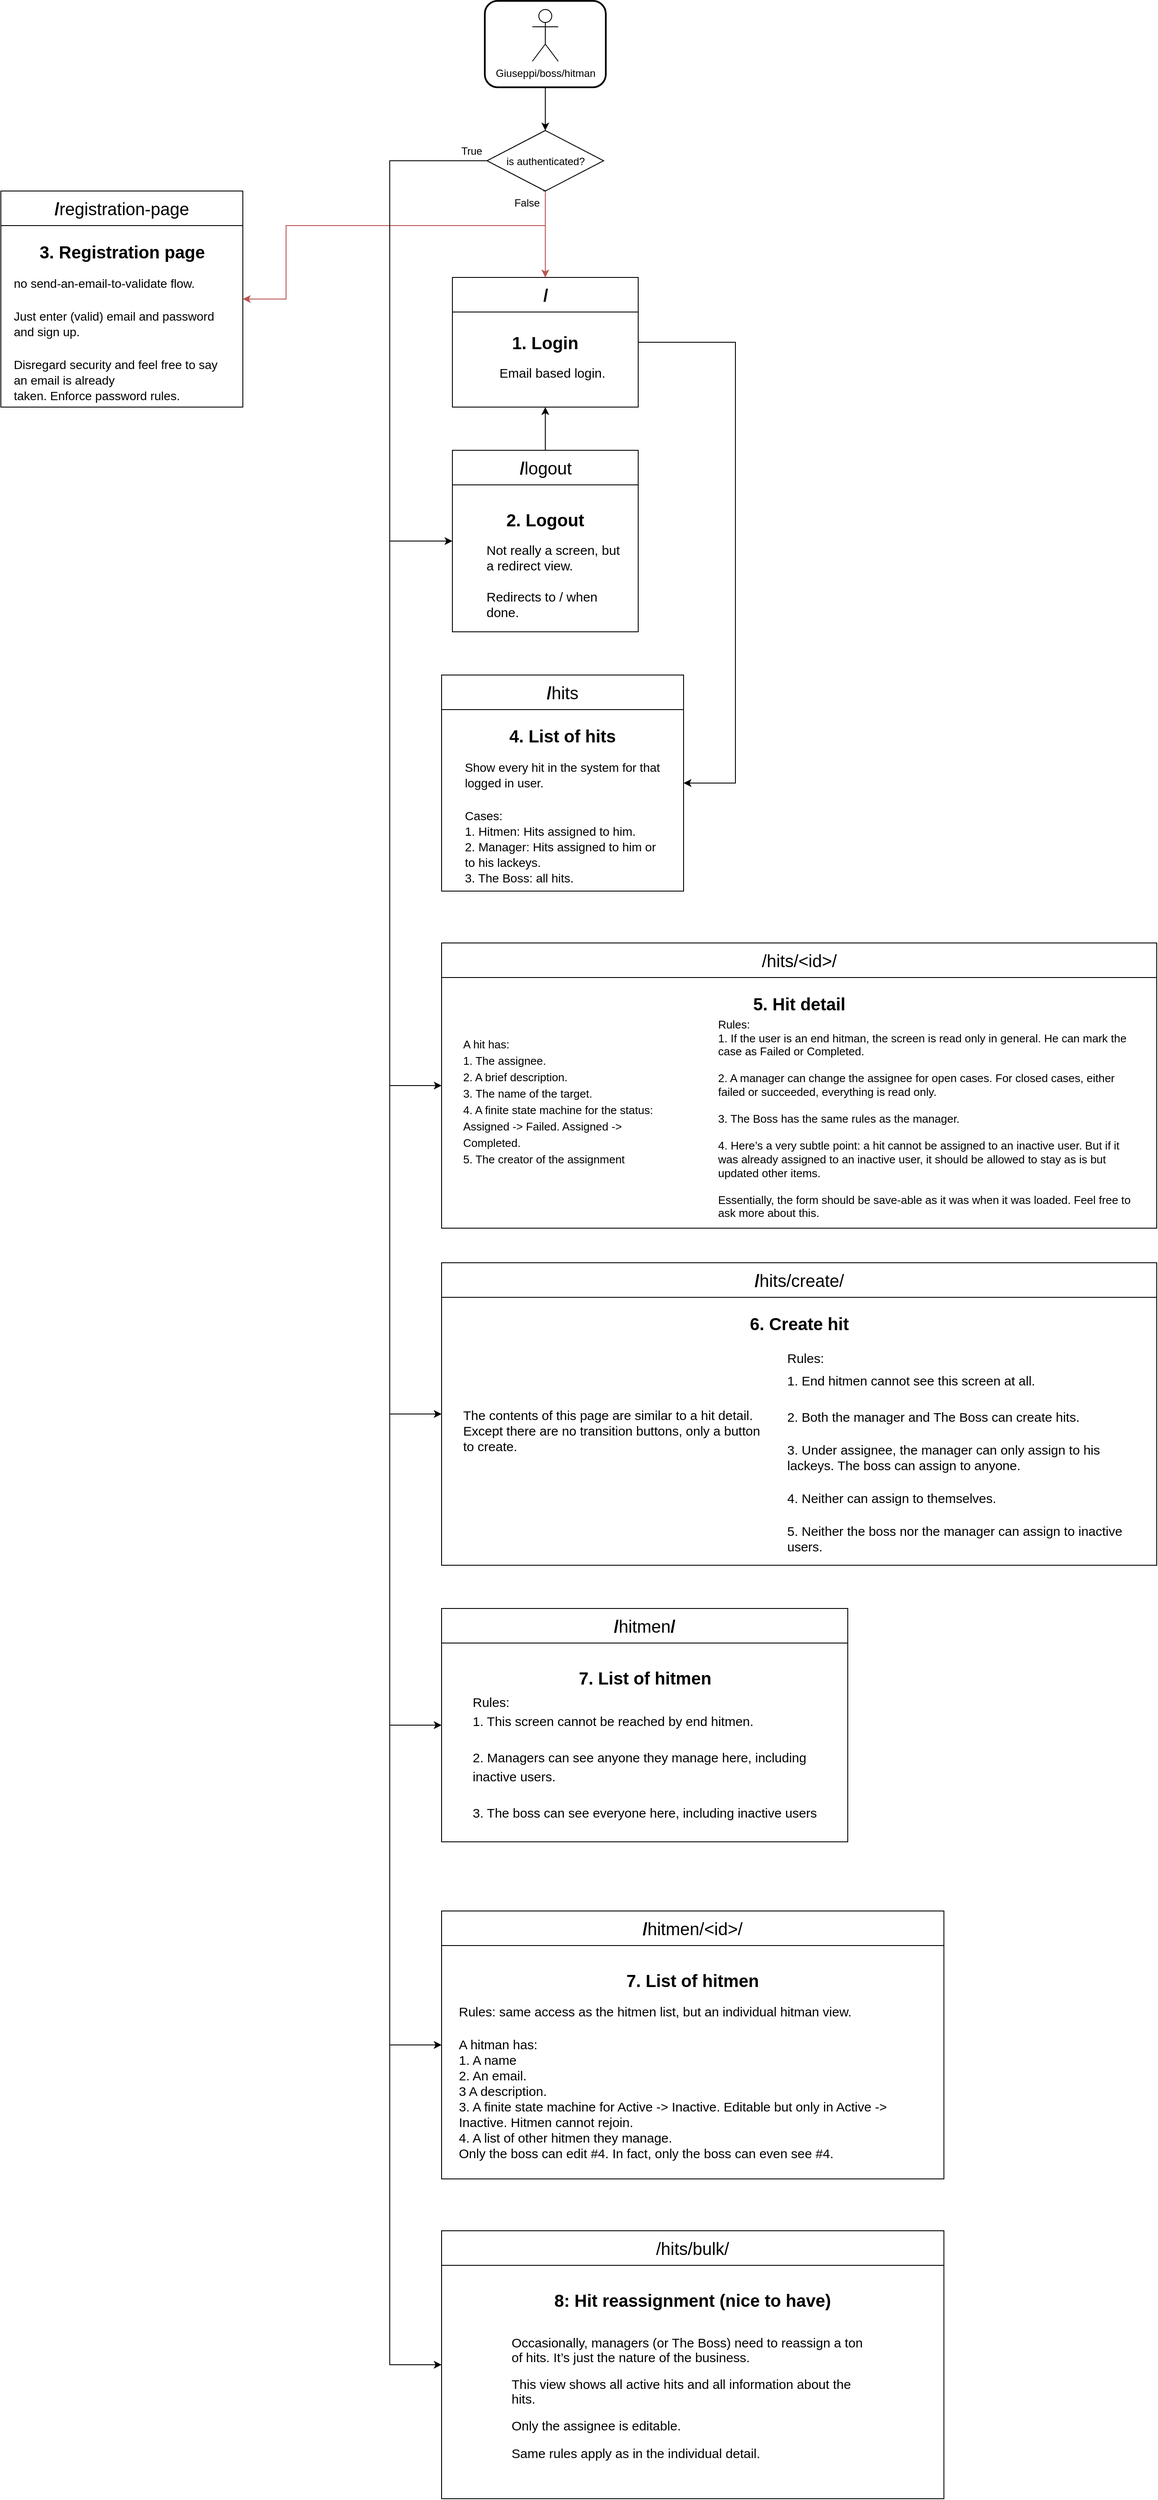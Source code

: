 <mxfile version="20.7.4" type="device"><diagram id="3kzgYabErPOHXNjWhTt2" name="Page-1"><mxGraphModel dx="1199" dy="1136" grid="1" gridSize="10" guides="1" tooltips="1" connect="1" arrows="1" fold="1" page="1" pageScale="1" pageWidth="850" pageHeight="1100" math="0" shadow="0"><root><mxCell id="0"/><mxCell id="1" parent="0"/><mxCell id="UWNfJBpyic9OY6WTbopy-68" style="edgeStyle=orthogonalEdgeStyle;rounded=0;sketch=0;jumpStyle=none;orthogonalLoop=1;jettySize=auto;html=1;entryX=1;entryY=0.5;entryDx=0;entryDy=0;shadow=0;strokeColor=default;fontSize=20;endArrow=classic;endFill=1;" edge="1" parent="1" source="UWNfJBpyic9OY6WTbopy-2" target="UWNfJBpyic9OY6WTbopy-65"><mxGeometry relative="1" as="geometry"><Array as="points"><mxPoint x="2430" y="425"/><mxPoint x="2430" y="935"/></Array></mxGeometry></mxCell><mxCell id="UWNfJBpyic9OY6WTbopy-2" value="&lt;font style=&quot;font-size: 20px;&quot;&gt;/&lt;/font&gt;" style="swimlane;whiteSpace=wrap;html=1;strokeWidth=1;fontSize=14;startSize=40;" vertex="1" parent="1"><mxGeometry x="2102.5" y="350" width="215" height="150" as="geometry"/></mxCell><mxCell id="UWNfJBpyic9OY6WTbopy-3" value="&lt;font size=&quot;1&quot;&gt;&lt;b&gt;&lt;font style=&quot;font-size: 20px;&quot;&gt;1. Login&lt;/font&gt;&lt;/b&gt;&lt;/font&gt;" style="text;html=1;strokeColor=none;fillColor=none;align=center;verticalAlign=middle;whiteSpace=wrap;rounded=0;strokeWidth=6;fontSize=14;" vertex="1" parent="UWNfJBpyic9OY6WTbopy-2"><mxGeometry x="52.5" y="55" width="110" height="40" as="geometry"/></mxCell><mxCell id="UWNfJBpyic9OY6WTbopy-39" value="Email based login." style="text;whiteSpace=wrap;html=1;fontSize=15;" vertex="1" parent="UWNfJBpyic9OY6WTbopy-2"><mxGeometry x="52.5" y="95" width="130" height="40" as="geometry"/></mxCell><mxCell id="UWNfJBpyic9OY6WTbopy-5" style="edgeStyle=orthogonalEdgeStyle;rounded=0;orthogonalLoop=1;jettySize=auto;html=1;entryX=0.5;entryY=0;entryDx=0;entryDy=0;fontSize=18;fillColor=#f8cecc;strokeColor=#b85450;" edge="1" parent="1" source="UWNfJBpyic9OY6WTbopy-6" target="UWNfJBpyic9OY6WTbopy-2"><mxGeometry relative="1" as="geometry"/></mxCell><mxCell id="UWNfJBpyic9OY6WTbopy-46" style="edgeStyle=orthogonalEdgeStyle;rounded=0;sketch=0;jumpStyle=none;orthogonalLoop=1;jettySize=auto;html=1;entryX=0;entryY=0.5;entryDx=0;entryDy=0;shadow=0;strokeColor=default;fontSize=14;endArrow=classic;endFill=1;" edge="1" parent="1" source="UWNfJBpyic9OY6WTbopy-6" target="UWNfJBpyic9OY6WTbopy-34"><mxGeometry relative="1" as="geometry"><Array as="points"><mxPoint x="2030" y="215"/><mxPoint x="2030" y="655"/></Array></mxGeometry></mxCell><mxCell id="UWNfJBpyic9OY6WTbopy-50" style="edgeStyle=orthogonalEdgeStyle;rounded=0;sketch=0;jumpStyle=none;orthogonalLoop=1;jettySize=auto;html=1;entryX=1;entryY=0.5;entryDx=0;entryDy=0;shadow=0;strokeColor=#b85450;fontSize=14;endArrow=classic;endFill=1;exitX=1;exitY=0;exitDx=0;exitDy=0;fillColor=#f8cecc;" edge="1" parent="1" source="UWNfJBpyic9OY6WTbopy-8" target="UWNfJBpyic9OY6WTbopy-43"><mxGeometry relative="1" as="geometry"><Array as="points"><mxPoint x="2210" y="250"/><mxPoint x="2210" y="290"/><mxPoint x="1910" y="290"/><mxPoint x="1910" y="375"/></Array></mxGeometry></mxCell><mxCell id="UWNfJBpyic9OY6WTbopy-55" style="edgeStyle=orthogonalEdgeStyle;rounded=0;sketch=0;jumpStyle=none;orthogonalLoop=1;jettySize=auto;html=1;exitX=0;exitY=0.5;exitDx=0;exitDy=0;entryX=0;entryY=0.5;entryDx=0;entryDy=0;shadow=0;strokeColor=default;fontSize=20;endArrow=classic;endFill=1;" edge="1" parent="1" source="UWNfJBpyic9OY6WTbopy-6" target="UWNfJBpyic9OY6WTbopy-51"><mxGeometry relative="1" as="geometry"><Array as="points"><mxPoint x="2030" y="215"/><mxPoint x="2030" y="1285"/></Array></mxGeometry></mxCell><mxCell id="UWNfJBpyic9OY6WTbopy-63" style="edgeStyle=orthogonalEdgeStyle;rounded=0;sketch=0;jumpStyle=none;orthogonalLoop=1;jettySize=auto;html=1;exitX=0;exitY=0.5;exitDx=0;exitDy=0;entryX=0;entryY=0.5;entryDx=0;entryDy=0;shadow=0;strokeColor=default;fontSize=20;endArrow=classic;endFill=1;" edge="1" parent="1" source="UWNfJBpyic9OY6WTbopy-6" target="UWNfJBpyic9OY6WTbopy-57"><mxGeometry relative="1" as="geometry"><Array as="points"><mxPoint x="2030" y="215"/><mxPoint x="2030" y="1665"/></Array></mxGeometry></mxCell><mxCell id="UWNfJBpyic9OY6WTbopy-76" style="edgeStyle=orthogonalEdgeStyle;rounded=0;sketch=0;jumpStyle=none;orthogonalLoop=1;jettySize=auto;html=1;exitX=0;exitY=0.5;exitDx=0;exitDy=0;entryX=0;entryY=0.5;entryDx=0;entryDy=0;shadow=0;strokeColor=default;fontSize=20;endArrow=classic;endFill=1;" edge="1" parent="1" source="UWNfJBpyic9OY6WTbopy-6" target="UWNfJBpyic9OY6WTbopy-72"><mxGeometry relative="1" as="geometry"><Array as="points"><mxPoint x="2030" y="215"/><mxPoint x="2030" y="2025"/></Array></mxGeometry></mxCell><mxCell id="UWNfJBpyic9OY6WTbopy-80" style="edgeStyle=orthogonalEdgeStyle;rounded=0;sketch=0;jumpStyle=none;orthogonalLoop=1;jettySize=auto;html=1;exitX=0;exitY=0.5;exitDx=0;exitDy=0;entryX=0;entryY=0.5;entryDx=0;entryDy=0;shadow=0;strokeColor=default;fontSize=15;endArrow=classic;endFill=1;" edge="1" parent="1" source="UWNfJBpyic9OY6WTbopy-6" target="UWNfJBpyic9OY6WTbopy-77"><mxGeometry relative="1" as="geometry"><Array as="points"><mxPoint x="2030" y="215"/><mxPoint x="2030" y="2395"/></Array></mxGeometry></mxCell><mxCell id="UWNfJBpyic9OY6WTbopy-84" style="edgeStyle=orthogonalEdgeStyle;rounded=0;sketch=0;jumpStyle=none;orthogonalLoop=1;jettySize=auto;html=1;exitX=0;exitY=0.5;exitDx=0;exitDy=0;entryX=0;entryY=0.5;entryDx=0;entryDy=0;shadow=0;strokeColor=default;fontSize=15;endArrow=classic;endFill=1;" edge="1" parent="1" source="UWNfJBpyic9OY6WTbopy-6" target="UWNfJBpyic9OY6WTbopy-81"><mxGeometry relative="1" as="geometry"><Array as="points"><mxPoint x="2030" y="215"/><mxPoint x="2030" y="2765"/></Array></mxGeometry></mxCell><mxCell id="UWNfJBpyic9OY6WTbopy-6" value="&lt;p style=&quot;line-height: 50%; font-size: 12px;&quot;&gt;&lt;font style=&quot;font-size: 12px;&quot;&gt;is authenticated?&lt;br&gt;&lt;/font&gt;&lt;/p&gt;" style="rhombus;whiteSpace=wrap;html=1;strokeWidth=1;fontSize=44;" vertex="1" parent="1"><mxGeometry x="2142.5" y="180" width="135" height="70" as="geometry"/></mxCell><mxCell id="UWNfJBpyic9OY6WTbopy-8" value="&lt;font style=&quot;font-size: 12px;&quot;&gt;False&lt;/font&gt;" style="text;html=1;strokeColor=none;fillColor=none;align=center;verticalAlign=middle;whiteSpace=wrap;rounded=0;strokeWidth=2;fontSize=24;" vertex="1" parent="1"><mxGeometry x="2170" y="250" width="37.5" height="20" as="geometry"/></mxCell><mxCell id="UWNfJBpyic9OY6WTbopy-15" value="" style="group" vertex="1" connectable="0" parent="1"><mxGeometry x="2140" y="30" width="140" height="100" as="geometry"/></mxCell><mxCell id="UWNfJBpyic9OY6WTbopy-14" value="" style="rounded=1;whiteSpace=wrap;html=1;strokeWidth=2;fontSize=20;" vertex="1" parent="UWNfJBpyic9OY6WTbopy-15"><mxGeometry width="140" height="100" as="geometry"/></mxCell><mxCell id="UWNfJBpyic9OY6WTbopy-9" value="Giuseppi/boss/hitman" style="shape=umlActor;verticalLabelPosition=bottom;verticalAlign=top;html=1;outlineConnect=0;" vertex="1" parent="UWNfJBpyic9OY6WTbopy-15"><mxGeometry x="55" y="10" width="30" height="60" as="geometry"/></mxCell><mxCell id="UWNfJBpyic9OY6WTbopy-16" style="edgeStyle=orthogonalEdgeStyle;rounded=0;orthogonalLoop=1;jettySize=auto;html=1;entryX=0.5;entryY=0;entryDx=0;entryDy=0;fontSize=20;" edge="1" parent="1" source="UWNfJBpyic9OY6WTbopy-14" target="UWNfJBpyic9OY6WTbopy-6"><mxGeometry relative="1" as="geometry"/></mxCell><mxCell id="UWNfJBpyic9OY6WTbopy-71" style="edgeStyle=orthogonalEdgeStyle;rounded=0;sketch=0;jumpStyle=none;orthogonalLoop=1;jettySize=auto;html=1;entryX=0.5;entryY=1;entryDx=0;entryDy=0;shadow=0;strokeColor=default;fontSize=20;endArrow=classic;endFill=1;" edge="1" parent="1" source="UWNfJBpyic9OY6WTbopy-34" target="UWNfJBpyic9OY6WTbopy-2"><mxGeometry relative="1" as="geometry"/></mxCell><mxCell id="UWNfJBpyic9OY6WTbopy-34" value="&lt;font style=&quot;font-size: 20px;&quot;&gt;/&lt;span style=&quot;font-weight: normal;&quot;&gt;logout&lt;/span&gt;&lt;/font&gt;" style="swimlane;whiteSpace=wrap;html=1;strokeWidth=1;fontSize=14;startSize=40;" vertex="1" parent="1"><mxGeometry x="2102.5" y="550" width="215" height="210" as="geometry"/></mxCell><mxCell id="UWNfJBpyic9OY6WTbopy-35" value="&lt;font size=&quot;1&quot;&gt;&lt;b&gt;&lt;font style=&quot;font-size: 20px;&quot;&gt;2. Logout&lt;/font&gt;&lt;/b&gt;&lt;/font&gt;" style="text;html=1;strokeColor=none;fillColor=none;align=center;verticalAlign=middle;whiteSpace=wrap;rounded=0;strokeWidth=6;fontSize=14;" vertex="1" parent="UWNfJBpyic9OY6WTbopy-34"><mxGeometry x="52.5" y="60" width="110" height="40" as="geometry"/></mxCell><mxCell id="UWNfJBpyic9OY6WTbopy-37" value="&lt;div style=&quot;font-size: 15px;&quot;&gt;&lt;font style=&quot;font-size: 15px;&quot;&gt;Not really a screen, but a redirect view.&lt;/font&gt;&lt;/div&gt;&lt;div style=&quot;font-size: 15px;&quot;&gt;&lt;font style=&quot;font-size: 15px;&quot;&gt;&lt;br&gt;&lt;/font&gt;&lt;/div&gt;&lt;div style=&quot;font-size: 15px;&quot;&gt;&lt;font style=&quot;font-size: 15px;&quot;&gt;Redirects to / when done.&lt;/font&gt;&lt;/div&gt;" style="text;whiteSpace=wrap;html=1;fontSize=19;" vertex="1" parent="UWNfJBpyic9OY6WTbopy-34"><mxGeometry x="37.5" y="100" width="160" height="90" as="geometry"/></mxCell><mxCell id="UWNfJBpyic9OY6WTbopy-43" value="&lt;font style=&quot;font-size: 20px;&quot;&gt;/&lt;span style=&quot;font-weight: normal;&quot;&gt;registration-page&lt;/span&gt;&lt;/font&gt;" style="swimlane;whiteSpace=wrap;html=1;strokeWidth=1;fontSize=14;startSize=40;" vertex="1" parent="1"><mxGeometry x="1580" y="250" width="280" height="250" as="geometry"/></mxCell><mxCell id="UWNfJBpyic9OY6WTbopy-44" value="&lt;font size=&quot;1&quot;&gt;&lt;b style=&quot;font-size: 20px;&quot;&gt;3. Registration page&lt;/b&gt;&lt;/font&gt;" style="text;html=1;strokeColor=none;fillColor=none;align=center;verticalAlign=middle;whiteSpace=wrap;rounded=0;strokeWidth=6;fontSize=14;" vertex="1" parent="UWNfJBpyic9OY6WTbopy-43"><mxGeometry x="35.63" y="50" width="208.75" height="40" as="geometry"/></mxCell><mxCell id="UWNfJBpyic9OY6WTbopy-45" value="&lt;p style=&quot;line-height: 80%;&quot;&gt;&lt;font style=&quot;font-size: 14px;&quot;&gt;no send-an-email-to-validate flow.&lt;/font&gt;&lt;/p&gt;&lt;p style=&quot;line-height: 80%;&quot;&gt;&lt;font style=&quot;font-size: 14px;&quot;&gt;Just enter (valid) email and password and sign up.&lt;/font&gt;&lt;/p&gt;&lt;p style=&quot;line-height: 80%;&quot;&gt;&lt;font style=&quot;font-size: 14px;&quot;&gt;Disregard security and feel free to say an email is already&lt;br&gt;taken. Enforce password rules.&lt;/font&gt;&lt;/p&gt;" style="text;whiteSpace=wrap;html=1;fontSize=20;" vertex="1" parent="UWNfJBpyic9OY6WTbopy-43"><mxGeometry x="12.5" y="70" width="255" height="170" as="geometry"/></mxCell><mxCell id="UWNfJBpyic9OY6WTbopy-47" value="&lt;font style=&quot;font-size: 12px;&quot;&gt;True&lt;/font&gt;" style="text;html=1;strokeColor=none;fillColor=none;align=center;verticalAlign=middle;whiteSpace=wrap;rounded=0;strokeWidth=2;fontSize=24;" vertex="1" parent="1"><mxGeometry x="2105" y="190" width="40" height="20" as="geometry"/></mxCell><mxCell id="UWNfJBpyic9OY6WTbopy-51" value="&lt;font style=&quot;font-size: 20px;&quot;&gt;&lt;span style=&quot;font-weight: normal;&quot;&gt;/hits/&amp;lt;id&amp;gt;/&lt;/span&gt;&lt;/font&gt;" style="swimlane;whiteSpace=wrap;html=1;strokeWidth=1;fontSize=14;startSize=40;" vertex="1" parent="1"><mxGeometry x="2090" y="1120" width="827.5" height="330" as="geometry"/></mxCell><mxCell id="UWNfJBpyic9OY6WTbopy-52" value="&lt;font size=&quot;1&quot;&gt;&lt;b style=&quot;font-size: 20px;&quot;&gt;5. Hit detail&lt;/b&gt;&lt;/font&gt;" style="text;html=1;strokeColor=none;fillColor=none;align=center;verticalAlign=middle;whiteSpace=wrap;rounded=0;strokeWidth=6;fontSize=14;" vertex="1" parent="UWNfJBpyic9OY6WTbopy-51"><mxGeometry x="345" y="50" width="137.5" height="40" as="geometry"/></mxCell><mxCell id="UWNfJBpyic9OY6WTbopy-53" value="&lt;p style=&quot;line-height: 80%;&quot;&gt;&lt;font style=&quot;font-size: 13px;&quot;&gt;A hit has:&lt;br&gt;1. The assignee.&lt;br&gt;2. A brief description.&lt;br&gt;3. The name of the target.&lt;br&gt;4. A finite state machine for the status: Assigned -&amp;gt; Failed. Assigned -&amp;gt; Completed.&lt;br&gt;5. The creator of the assignment&lt;/font&gt;&lt;/p&gt;" style="text;whiteSpace=wrap;html=1;fontSize=20;" vertex="1" parent="UWNfJBpyic9OY6WTbopy-51"><mxGeometry x="22.5" y="80" width="230" height="170" as="geometry"/></mxCell><mxCell id="UWNfJBpyic9OY6WTbopy-56" value="Rules:&lt;br&gt;&lt;div&gt;1. If the user is an end hitman, the screen is read only in general. He can mark the case as Failed or Completed.&lt;/div&gt;&lt;div&gt;&lt;br&gt;&lt;/div&gt;&lt;div&gt;2. A manager can change the assignee for open cases. For closed cases, either failed or succeeded, everything is read only.&lt;/div&gt;&lt;div&gt;&lt;br&gt;&lt;/div&gt;&lt;div&gt;3. The Boss has the same rules as the manager.&lt;/div&gt;&lt;div&gt;&lt;br&gt;&lt;/div&gt;&lt;div&gt;4. Here’s a very subtle point: a hit cannot be assigned to an inactive user. But if it was already assigned to an inactive user, it should be allowed to stay as is but updated other items.&lt;/div&gt;&lt;div&gt;&lt;br&gt;&lt;/div&gt;Essentially, the form should be save-able as it was when it was loaded. Feel free to ask more about this." style="text;whiteSpace=wrap;html=1;fontSize=13;" vertex="1" parent="UWNfJBpyic9OY6WTbopy-51"><mxGeometry x="317.5" y="80" width="482.5" height="240" as="geometry"/></mxCell><mxCell id="UWNfJBpyic9OY6WTbopy-57" value="&lt;font style=&quot;font-size: 20px;&quot;&gt;/&lt;span style=&quot;font-weight: normal;&quot;&gt;hits/create/&lt;/span&gt;&lt;/font&gt;" style="swimlane;whiteSpace=wrap;html=1;strokeWidth=1;fontSize=14;startSize=40;" vertex="1" parent="1"><mxGeometry x="2090" y="1490" width="827.5" height="350" as="geometry"/></mxCell><mxCell id="UWNfJBpyic9OY6WTbopy-58" value="&lt;font size=&quot;1&quot;&gt;&lt;b style=&quot;font-size: 20px;&quot;&gt;6. Create hit&lt;/b&gt;&lt;/font&gt;" style="text;html=1;strokeColor=none;fillColor=none;align=center;verticalAlign=middle;whiteSpace=wrap;rounded=0;strokeWidth=6;fontSize=14;" vertex="1" parent="UWNfJBpyic9OY6WTbopy-57"><mxGeometry x="345" y="50" width="137.5" height="40" as="geometry"/></mxCell><mxCell id="UWNfJBpyic9OY6WTbopy-59" value="&lt;p style=&quot;line-height: 80%;&quot;&gt;&lt;font style=&quot;font-size: 15px;&quot;&gt;The contents of this page are similar to a hit detail. Except there are no transition buttons, only a button to create.&lt;br&gt;&lt;/font&gt;&lt;/p&gt;" style="text;whiteSpace=wrap;html=1;fontSize=20;" vertex="1" parent="UWNfJBpyic9OY6WTbopy-57"><mxGeometry x="22.5" y="140" width="357.5" height="90" as="geometry"/></mxCell><mxCell id="UWNfJBpyic9OY6WTbopy-62" value="&lt;p style=&quot;line-height: 120%;&quot;&gt;&lt;font style=&quot;font-size: 15px;&quot;&gt;Rules:&lt;br&gt;1. End hitmen cannot see this screen at all.&lt;/font&gt;&lt;/p&gt;&lt;p style=&quot;line-height: 80%;&quot;&gt;&lt;font style=&quot;font-size: 15px;&quot;&gt;2. Both the manager and The Boss can create hits.&lt;/font&gt;&lt;/p&gt;&lt;p style=&quot;line-height: 80%;&quot;&gt;&lt;font style=&quot;font-size: 15px;&quot;&gt;3. Under assignee, the manager can only assign to his lackeys. The boss can assign to anyone.&lt;/font&gt;&lt;/p&gt;&lt;p style=&quot;line-height: 80%;&quot;&gt;&lt;font style=&quot;font-size: 15px;&quot;&gt;4. Neither can assign to themselves.&lt;/font&gt;&lt;/p&gt;&lt;p style=&quot;line-height: 80%;&quot;&gt;&lt;font style=&quot;font-size: 15px;&quot;&gt;5. Neither the boss nor the manager can assign to inactive users.&lt;/font&gt;&lt;/p&gt;" style="text;whiteSpace=wrap;html=1;fontSize=20;" vertex="1" parent="UWNfJBpyic9OY6WTbopy-57"><mxGeometry x="397.5" y="70" width="402.5" height="230" as="geometry"/></mxCell><mxCell id="UWNfJBpyic9OY6WTbopy-65" value="&lt;font style=&quot;font-size: 20px;&quot;&gt;/&lt;span style=&quot;font-weight: normal;&quot;&gt;hits&lt;/span&gt;&lt;/font&gt;" style="swimlane;whiteSpace=wrap;html=1;strokeWidth=1;fontSize=14;startSize=40;" vertex="1" parent="1"><mxGeometry x="2090" y="810" width="280" height="250" as="geometry"/></mxCell><mxCell id="UWNfJBpyic9OY6WTbopy-66" value="&lt;font style=&quot;font-size: 20px;&quot;&gt;&lt;b&gt;4. List of hits&lt;br&gt;&lt;/b&gt;&lt;/font&gt;" style="text;html=1;strokeColor=none;fillColor=none;align=center;verticalAlign=middle;whiteSpace=wrap;rounded=0;strokeWidth=6;fontSize=14;" vertex="1" parent="UWNfJBpyic9OY6WTbopy-65"><mxGeometry x="71.25" y="50" width="137.5" height="40" as="geometry"/></mxCell><mxCell id="UWNfJBpyic9OY6WTbopy-67" value="&lt;p style=&quot;line-height: 80%;&quot;&gt;&lt;font style=&quot;font-size: 14px;&quot;&gt;Show every hit in the system for that logged in user.&lt;/font&gt;&lt;/p&gt;&lt;p style=&quot;line-height: 80%;&quot;&gt;&lt;font style=&quot;font-size: 14px;&quot;&gt;Cases:&lt;br&gt;1. Hitmen: Hits assigned to him.&lt;br&gt;2. Manager: Hits assigned to him or to his lackeys.&lt;br&gt;3. The Boss: all hits.&lt;/font&gt;&lt;/p&gt;" style="text;whiteSpace=wrap;html=1;fontSize=20;" vertex="1" parent="UWNfJBpyic9OY6WTbopy-65"><mxGeometry x="25" y="70" width="230" height="170" as="geometry"/></mxCell><mxCell id="UWNfJBpyic9OY6WTbopy-72" value="&lt;font style=&quot;font-size: 20px;&quot;&gt;/&lt;span style=&quot;font-weight: normal;&quot;&gt;hitmen&lt;/span&gt;/&lt;/font&gt;" style="swimlane;whiteSpace=wrap;html=1;strokeWidth=1;fontSize=14;startSize=40;" vertex="1" parent="1"><mxGeometry x="2090" y="1890" width="470" height="270" as="geometry"/></mxCell><mxCell id="UWNfJBpyic9OY6WTbopy-73" value="&lt;font size=&quot;1&quot;&gt;&lt;b style=&quot;font-size: 20px;&quot;&gt;7. List of hitmen&lt;/b&gt;&lt;/font&gt;" style="text;html=1;strokeColor=none;fillColor=none;align=center;verticalAlign=middle;whiteSpace=wrap;rounded=0;strokeWidth=6;fontSize=14;" vertex="1" parent="UWNfJBpyic9OY6WTbopy-72"><mxGeometry x="137.5" y="60" width="195" height="40" as="geometry"/></mxCell><mxCell id="UWNfJBpyic9OY6WTbopy-75" value="&lt;p style=&quot;line-height: 100%;&quot;&gt;&lt;font style=&quot;font-size: 15px;&quot;&gt;Rules:&lt;br&gt;1. This screen cannot be reached by end hitmen.&lt;/font&gt;&lt;/p&gt;&lt;p style=&quot;line-height: 100%;&quot;&gt;&lt;font style=&quot;font-size: 15px;&quot;&gt;2. Managers can see anyone they manage here, including inactive users.&lt;/font&gt;&lt;/p&gt;&lt;p style=&quot;line-height: 100%;&quot;&gt;&lt;font style=&quot;font-size: 15px;&quot;&gt;3. The boss can see everyone here, including inactive users&lt;/font&gt;&lt;/p&gt;" style="text;whiteSpace=wrap;html=1;fontSize=20;" vertex="1" parent="UWNfJBpyic9OY6WTbopy-72"><mxGeometry x="33.75" y="70" width="402.5" height="150" as="geometry"/></mxCell><mxCell id="UWNfJBpyic9OY6WTbopy-77" value="&lt;font style=&quot;font-size: 20px;&quot;&gt;/&lt;span style=&quot;font-weight: normal;&quot;&gt;hitmen/&amp;lt;id&amp;gt;/&lt;/span&gt;&lt;/font&gt;" style="swimlane;whiteSpace=wrap;html=1;strokeWidth=1;fontSize=14;startSize=40;" vertex="1" parent="1"><mxGeometry x="2090" y="2240" width="581.25" height="310" as="geometry"/></mxCell><mxCell id="UWNfJBpyic9OY6WTbopy-78" value="&lt;font size=&quot;1&quot;&gt;&lt;b style=&quot;font-size: 20px;&quot;&gt;7. List of hitmen&lt;/b&gt;&lt;/font&gt;" style="text;html=1;strokeColor=none;fillColor=none;align=center;verticalAlign=middle;whiteSpace=wrap;rounded=0;strokeWidth=6;fontSize=14;" vertex="1" parent="UWNfJBpyic9OY6WTbopy-77"><mxGeometry x="193.13" y="60" width="195" height="40" as="geometry"/></mxCell><mxCell id="UWNfJBpyic9OY6WTbopy-79" value="&lt;p style=&quot;line-height: 80%;&quot;&gt;&lt;font style=&quot;font-size: 15px;&quot;&gt;Rules: same access as the hitmen list, but an individual hitman view.&lt;/font&gt;&lt;/p&gt;&lt;p style=&quot;line-height: 80%;&quot;&gt;&lt;font style=&quot;font-size: 15px;&quot;&gt;A hitman has:&lt;br&gt;1. A name&lt;br&gt;2. An email.&lt;br&gt;3 A description.&lt;br&gt;3. A finite state machine for Active -&amp;gt; Inactive. Editable but only in Active -&amp;gt; Inactive. Hitmen cannot rejoin.&lt;br&gt;4. A list of other hitmen they manage.&lt;br&gt;Only the boss can edit #4. In fact, only the boss can even see #4.&lt;/font&gt;&lt;/p&gt;" style="text;whiteSpace=wrap;html=1;fontSize=20;" vertex="1" parent="UWNfJBpyic9OY6WTbopy-77"><mxGeometry x="17.5" y="80" width="546.25" height="230" as="geometry"/></mxCell><mxCell id="UWNfJBpyic9OY6WTbopy-81" value="&lt;font style=&quot;font-size: 20px;&quot;&gt;&lt;span style=&quot;font-weight: normal;&quot;&gt;/hits/bulk/&lt;/span&gt;&lt;/font&gt;" style="swimlane;whiteSpace=wrap;html=1;strokeWidth=1;fontSize=14;startSize=40;" vertex="1" parent="1"><mxGeometry x="2090" y="2610" width="581.25" height="310" as="geometry"/></mxCell><mxCell id="UWNfJBpyic9OY6WTbopy-82" value="&lt;font size=&quot;1&quot;&gt;&lt;b style=&quot;font-size: 20px;&quot;&gt;8: Hit reassignment (nice to have)&lt;/b&gt;&lt;/font&gt;" style="text;html=1;strokeColor=none;fillColor=none;align=center;verticalAlign=middle;whiteSpace=wrap;rounded=0;strokeWidth=6;fontSize=14;" vertex="1" parent="UWNfJBpyic9OY6WTbopy-81"><mxGeometry x="112.19" y="60" width="356.87" height="40" as="geometry"/></mxCell><mxCell id="UWNfJBpyic9OY6WTbopy-83" value="&lt;p style=&quot;line-height: 110%; font-size: 15px;&quot;&gt;&lt;font style=&quot;font-size: 15px;&quot;&gt;Occasionally, managers (or The Boss) need to reassign a ton of hits. It’s just the nature of the business.&lt;/font&gt;&lt;/p&gt;&lt;p style=&quot;line-height: 110%; font-size: 15px;&quot;&gt;&lt;font style=&quot;font-size: 15px;&quot;&gt;This view shows all active hits and all information about the hits.&lt;/font&gt;&lt;/p&gt;&lt;p style=&quot;line-height: 110%; font-size: 15px;&quot;&gt;&lt;font style=&quot;font-size: 15px;&quot;&gt;Only the assignee is editable.&lt;br&gt;&lt;/font&gt;&lt;/p&gt;&lt;p style=&quot;line-height: 110%; font-size: 15px;&quot;&gt;&lt;font style=&quot;font-size: 15px;&quot;&gt;Same rules apply as in the individual detail.&lt;/font&gt;&lt;/p&gt;" style="text;whiteSpace=wrap;html=1;fontSize=20;" vertex="1" parent="UWNfJBpyic9OY6WTbopy-81"><mxGeometry x="79.38" y="100" width="422.5" height="170" as="geometry"/></mxCell></root></mxGraphModel></diagram></mxfile>